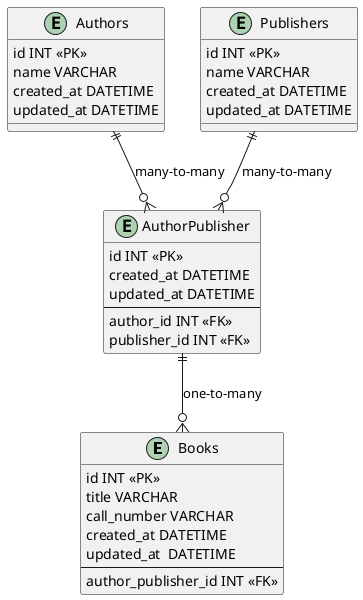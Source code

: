 @startuml

entity Books {
    id INT <<PK>>
    title VARCHAR
    call_number VARCHAR
    created_at DATETIME
    updated_at  DATETIME
    ---
    author_publisher_id INT <<FK>>
}

entity Authors {
    id INT <<PK>>
    name VARCHAR
    created_at DATETIME
    updated_at DATETIME
}

entity Publishers {
    id INT <<PK>>
    name VARCHAR
    created_at DATETIME
    updated_at DATETIME
}

entity AuthorPublisher {
    id INT <<PK>>
    created_at DATETIME
    updated_at DATETIME
    ---
    author_id INT <<FK>>
    publisher_id INT <<FK>>
}

Authors ||--o{ AuthorPublisher : "many-to-many"
Publishers ||--o{ AuthorPublisher : "many-to-many"
AuthorPublisher ||--o{ Books : "one-to-many"

@enduml
